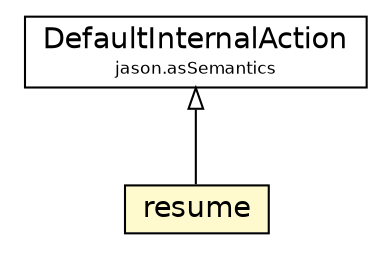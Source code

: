#!/usr/local/bin/dot
#
# Class diagram 
# Generated by UMLGraph version 5.1 (http://www.umlgraph.org/)
#

digraph G {
	edge [fontname="Helvetica",fontsize=10,labelfontname="Helvetica",labelfontsize=10];
	node [fontname="Helvetica",fontsize=10,shape=plaintext];
	nodesep=0.25;
	ranksep=0.5;
	// jason.asSemantics.DefaultInternalAction
	c52606 [label=<<table title="jason.asSemantics.DefaultInternalAction" border="0" cellborder="1" cellspacing="0" cellpadding="2" port="p" href="../asSemantics/DefaultInternalAction.html">
		<tr><td><table border="0" cellspacing="0" cellpadding="1">
<tr><td align="center" balign="center"> DefaultInternalAction </td></tr>
<tr><td align="center" balign="center"><font point-size="8.0"> jason.asSemantics </font></td></tr>
		</table></td></tr>
		</table>>, fontname="Helvetica", fontcolor="black", fontsize=14.0];
	// jason.stdlib.resume
	c52777 [label=<<table title="jason.stdlib.resume" border="0" cellborder="1" cellspacing="0" cellpadding="2" port="p" bgcolor="lemonChiffon" href="./resume.html">
		<tr><td><table border="0" cellspacing="0" cellpadding="1">
<tr><td align="center" balign="center"> resume </td></tr>
		</table></td></tr>
		</table>>, fontname="Helvetica", fontcolor="black", fontsize=14.0];
	//jason.stdlib.resume extends jason.asSemantics.DefaultInternalAction
	c52606:p -> c52777:p [dir=back,arrowtail=empty];
}

